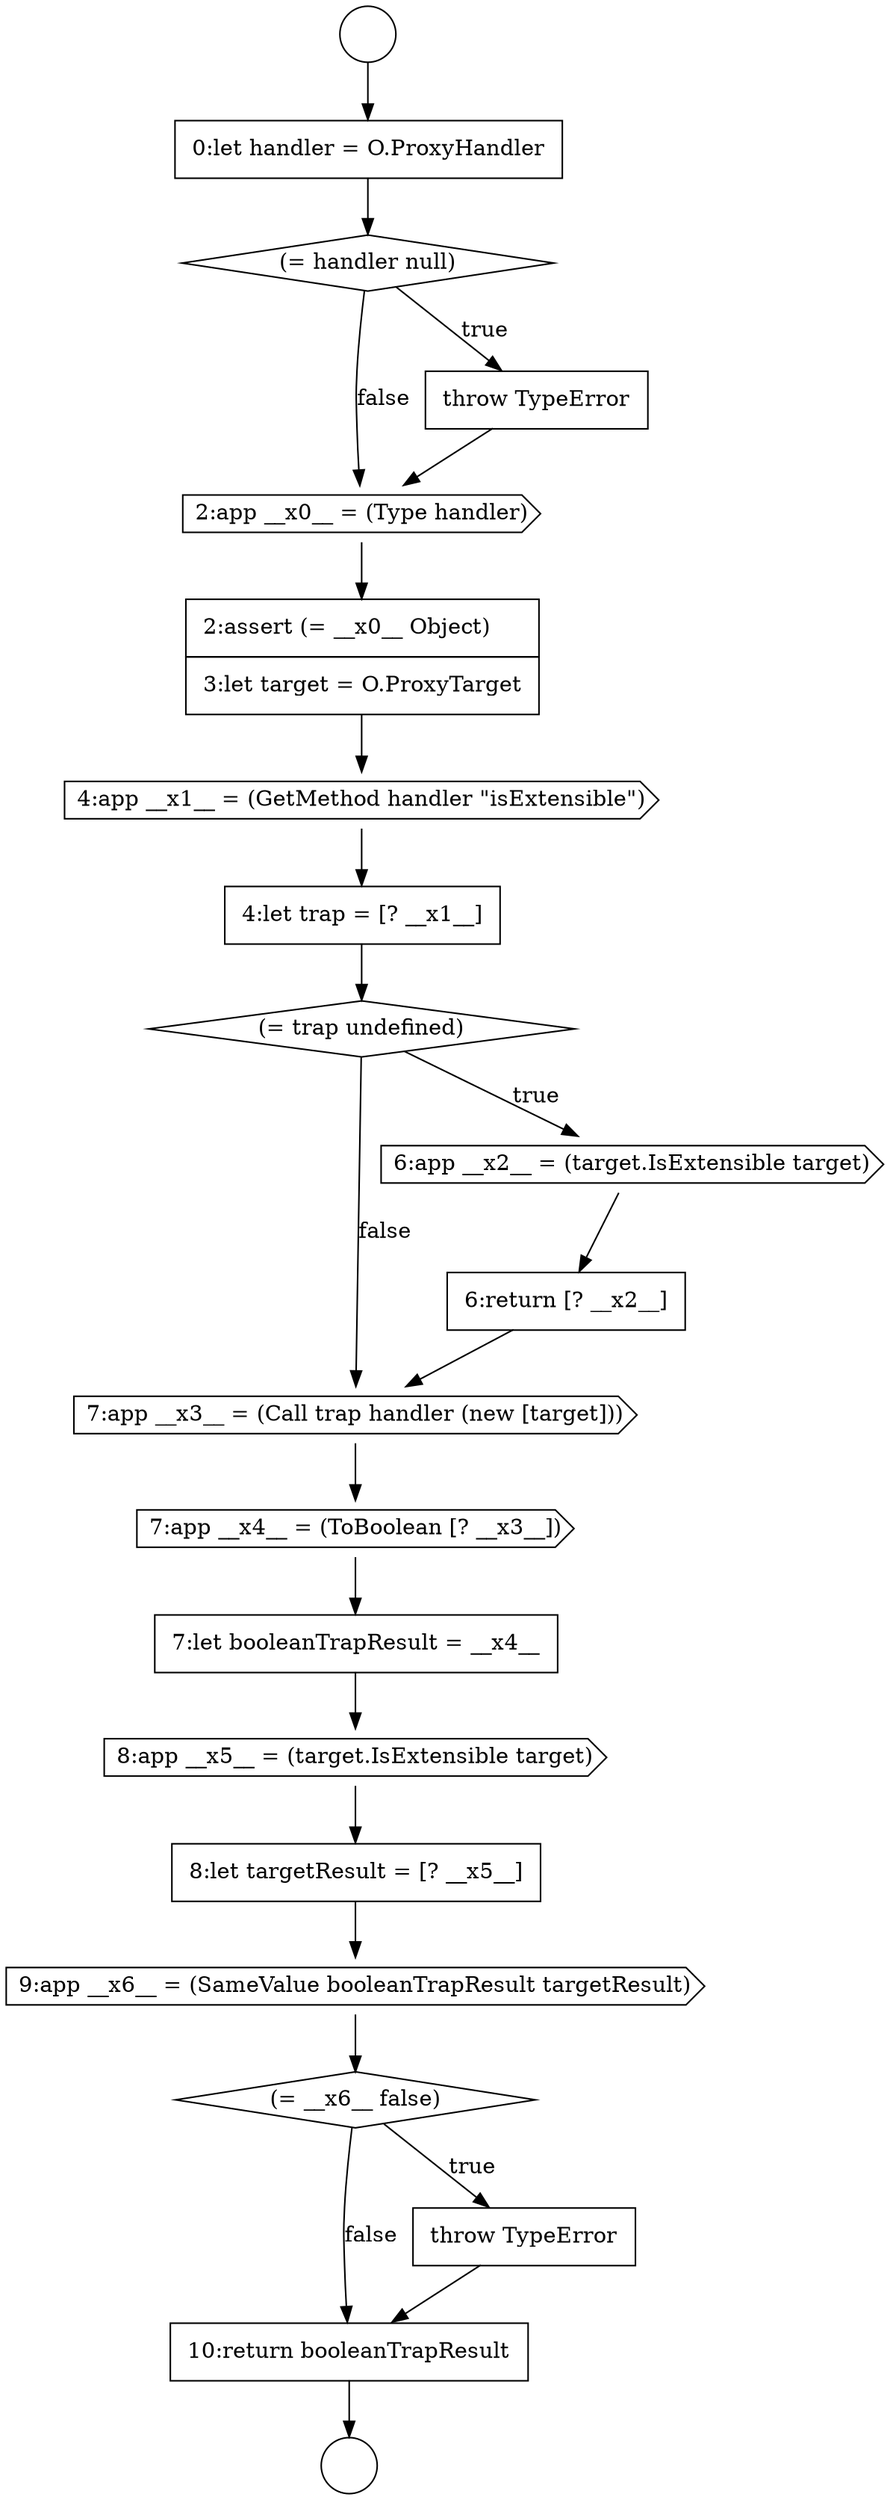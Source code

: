digraph {
  node2921 [shape=circle label=" " color="black" fillcolor="white" style=filled]
  node2940 [shape=none, margin=0, label=<<font color="black">
    <table border="0" cellborder="1" cellspacing="0" cellpadding="10">
      <tr><td align="left">10:return booleanTrapResult</td></tr>
    </table>
  </font>> color="black" fillcolor="white" style=filled]
  node2933 [shape=cds, label=<<font color="black">7:app __x4__ = (ToBoolean [? __x3__])</font>> color="black" fillcolor="white" style=filled]
  node2929 [shape=diamond, label=<<font color="black">(= trap undefined)</font>> color="black" fillcolor="white" style=filled]
  node2925 [shape=cds, label=<<font color="black">2:app __x0__ = (Type handler)</font>> color="black" fillcolor="white" style=filled]
  node2922 [shape=none, margin=0, label=<<font color="black">
    <table border="0" cellborder="1" cellspacing="0" cellpadding="10">
      <tr><td align="left">0:let handler = O.ProxyHandler</td></tr>
    </table>
  </font>> color="black" fillcolor="white" style=filled]
  node2937 [shape=cds, label=<<font color="black">9:app __x6__ = (SameValue booleanTrapResult targetResult)</font>> color="black" fillcolor="white" style=filled]
  node2932 [shape=cds, label=<<font color="black">7:app __x3__ = (Call trap handler (new [target]))</font>> color="black" fillcolor="white" style=filled]
  node2926 [shape=none, margin=0, label=<<font color="black">
    <table border="0" cellborder="1" cellspacing="0" cellpadding="10">
      <tr><td align="left">2:assert (= __x0__ Object)</td></tr>
      <tr><td align="left">3:let target = O.ProxyTarget</td></tr>
    </table>
  </font>> color="black" fillcolor="white" style=filled]
  node2936 [shape=none, margin=0, label=<<font color="black">
    <table border="0" cellborder="1" cellspacing="0" cellpadding="10">
      <tr><td align="left">8:let targetResult = [? __x5__]</td></tr>
    </table>
  </font>> color="black" fillcolor="white" style=filled]
  node2938 [shape=diamond, label=<<font color="black">(= __x6__ false)</font>> color="black" fillcolor="white" style=filled]
  node2935 [shape=cds, label=<<font color="black">8:app __x5__ = (target.IsExtensible target)</font>> color="black" fillcolor="white" style=filled]
  node2931 [shape=none, margin=0, label=<<font color="black">
    <table border="0" cellborder="1" cellspacing="0" cellpadding="10">
      <tr><td align="left">6:return [? __x2__]</td></tr>
    </table>
  </font>> color="black" fillcolor="white" style=filled]
  node2927 [shape=cds, label=<<font color="black">4:app __x1__ = (GetMethod handler &quot;isExtensible&quot;)</font>> color="black" fillcolor="white" style=filled]
  node2920 [shape=circle label=" " color="black" fillcolor="white" style=filled]
  node2939 [shape=none, margin=0, label=<<font color="black">
    <table border="0" cellborder="1" cellspacing="0" cellpadding="10">
      <tr><td align="left">throw TypeError</td></tr>
    </table>
  </font>> color="black" fillcolor="white" style=filled]
  node2924 [shape=none, margin=0, label=<<font color="black">
    <table border="0" cellborder="1" cellspacing="0" cellpadding="10">
      <tr><td align="left">throw TypeError</td></tr>
    </table>
  </font>> color="black" fillcolor="white" style=filled]
  node2934 [shape=none, margin=0, label=<<font color="black">
    <table border="0" cellborder="1" cellspacing="0" cellpadding="10">
      <tr><td align="left">7:let booleanTrapResult = __x4__</td></tr>
    </table>
  </font>> color="black" fillcolor="white" style=filled]
  node2930 [shape=cds, label=<<font color="black">6:app __x2__ = (target.IsExtensible target)</font>> color="black" fillcolor="white" style=filled]
  node2923 [shape=diamond, label=<<font color="black">(= handler null)</font>> color="black" fillcolor="white" style=filled]
  node2928 [shape=none, margin=0, label=<<font color="black">
    <table border="0" cellborder="1" cellspacing="0" cellpadding="10">
      <tr><td align="left">4:let trap = [? __x1__]</td></tr>
    </table>
  </font>> color="black" fillcolor="white" style=filled]
  node2925 -> node2926 [ color="black"]
  node2932 -> node2933 [ color="black"]
  node2933 -> node2934 [ color="black"]
  node2939 -> node2940 [ color="black"]
  node2931 -> node2932 [ color="black"]
  node2924 -> node2925 [ color="black"]
  node2927 -> node2928 [ color="black"]
  node2934 -> node2935 [ color="black"]
  node2928 -> node2929 [ color="black"]
  node2935 -> node2936 [ color="black"]
  node2938 -> node2939 [label=<<font color="black">true</font>> color="black"]
  node2938 -> node2940 [label=<<font color="black">false</font>> color="black"]
  node2920 -> node2922 [ color="black"]
  node2940 -> node2921 [ color="black"]
  node2926 -> node2927 [ color="black"]
  node2937 -> node2938 [ color="black"]
  node2936 -> node2937 [ color="black"]
  node2929 -> node2930 [label=<<font color="black">true</font>> color="black"]
  node2929 -> node2932 [label=<<font color="black">false</font>> color="black"]
  node2922 -> node2923 [ color="black"]
  node2923 -> node2924 [label=<<font color="black">true</font>> color="black"]
  node2923 -> node2925 [label=<<font color="black">false</font>> color="black"]
  node2930 -> node2931 [ color="black"]
}
